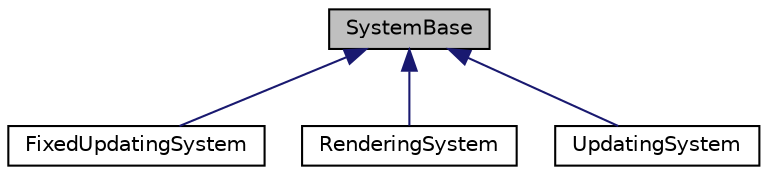 digraph "SystemBase"
{
 // INTERACTIVE_SVG=YES
 // LATEX_PDF_SIZE
  edge [fontname="Helvetica",fontsize="10",labelfontname="Helvetica",labelfontsize="10"];
  node [fontname="Helvetica",fontsize="10",shape=record];
  Node1 [label="SystemBase",height=0.2,width=0.4,color="black", fillcolor="grey75", style="filled", fontcolor="black",tooltip=" "];
  Node1 -> Node2 [dir="back",color="midnightblue",fontsize="10",style="solid",fontname="Helvetica"];
  Node2 [label="FixedUpdatingSystem",height=0.2,width=0.4,color="black", fillcolor="white", style="filled",URL="$d3/de8/class_fixed_updating_system.html",tooltip=" "];
  Node1 -> Node3 [dir="back",color="midnightblue",fontsize="10",style="solid",fontname="Helvetica"];
  Node3 [label="RenderingSystem",height=0.2,width=0.4,color="black", fillcolor="white", style="filled",URL="$d8/d31/class_rendering_system.html",tooltip=" "];
  Node1 -> Node4 [dir="back",color="midnightblue",fontsize="10",style="solid",fontname="Helvetica"];
  Node4 [label="UpdatingSystem",height=0.2,width=0.4,color="black", fillcolor="white", style="filled",URL="$d2/d54/class_updating_system.html",tooltip=" "];
}

